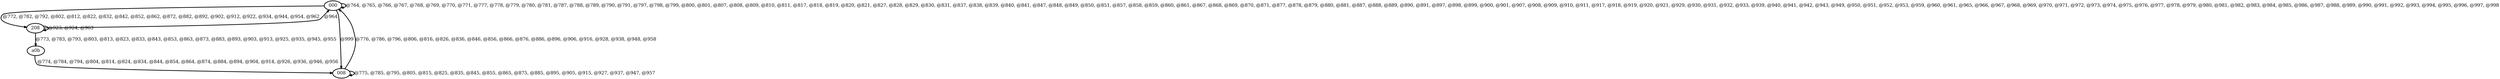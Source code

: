 digraph G {
        node [style=rounded, penwidth=3, fontsize=20, shape=oval];
        "000" -> "000" [label="@764, @765, @766, @767, @768, @769, @770, @771, @777, @778, @779, @780, @781, @787, @788, @789, @790, @791, @797, @798, @799, @800, @801, @807, @808, @809, @810, @811, @817, @818, @819, @820, @821, @827, @828, @829, @830, @831, @837, @838, @839, @840, @841, @847, @848, @849, @850, @851, @857, @858, @859, @860, @861, @867, @868, @869, @870, @871, @877, @878, @879, @880, @881, @887, @888, @889, @890, @891, @897, @898, @899, @900, @901, @907, @908, @909, @910, @911, @917, @918, @919, @920, @921, @929, @930, @931, @932, @933, @939, @940, @941, @942, @943, @949, @950, @951, @952, @953, @959, @960, @961, @965, @966, @967, @968, @969, @970, @971, @972, @973, @974, @975, @976, @977, @978, @979, @980, @981, @982, @983, @984, @985, @986, @987, @988, @989, @990, @991, @992, @993, @994, @995, @996, @997, @998", color=black,arrowsize=1,style=bold,penwidth=3,fontsize=20];
"000" -> "208" [label="@772, @782, @792, @802, @812, @822, @832, @842, @852, @862, @872, @882, @892, @902, @912, @922, @934, @944, @954, @962", color=black,arrowsize=1,style=bold,penwidth=3,fontsize=20];
"208" -> "a0b" [label="@773, @783, @793, @803, @813, @823, @833, @843, @853, @863, @873, @883, @893, @903, @913, @925, @935, @945, @955", color=black,arrowsize=1,style=bold,penwidth=3,fontsize=20];
"a0b" -> "008" [label="@774, @784, @794, @804, @814, @824, @834, @844, @854, @864, @874, @884, @894, @904, @914, @926, @936, @946, @956", color=black,arrowsize=1,style=bold,penwidth=3,fontsize=20];
"008" -> "008" [label="@775, @785, @795, @805, @815, @825, @835, @845, @855, @865, @875, @885, @895, @905, @915, @927, @937, @947, @957", color=black,arrowsize=1,style=bold,penwidth=3,fontsize=20];
"008" -> "000" [label="@776, @786, @796, @806, @816, @826, @836, @846, @856, @866, @876, @886, @896, @906, @916, @928, @938, @948, @958", color=black,arrowsize=1,style=bold,penwidth=3,fontsize=20];
"208" -> "208" [label="@923, @924, @963", color=black,arrowsize=1,style=bold,penwidth=3,fontsize=20];
"208" -> "000" [label="@964", color=black,arrowsize=1,style=bold,penwidth=3,fontsize=20];
"000" -> "008" [label="@999", color=black,arrowsize=1,style=bold,penwidth=3,fontsize=20];
}
